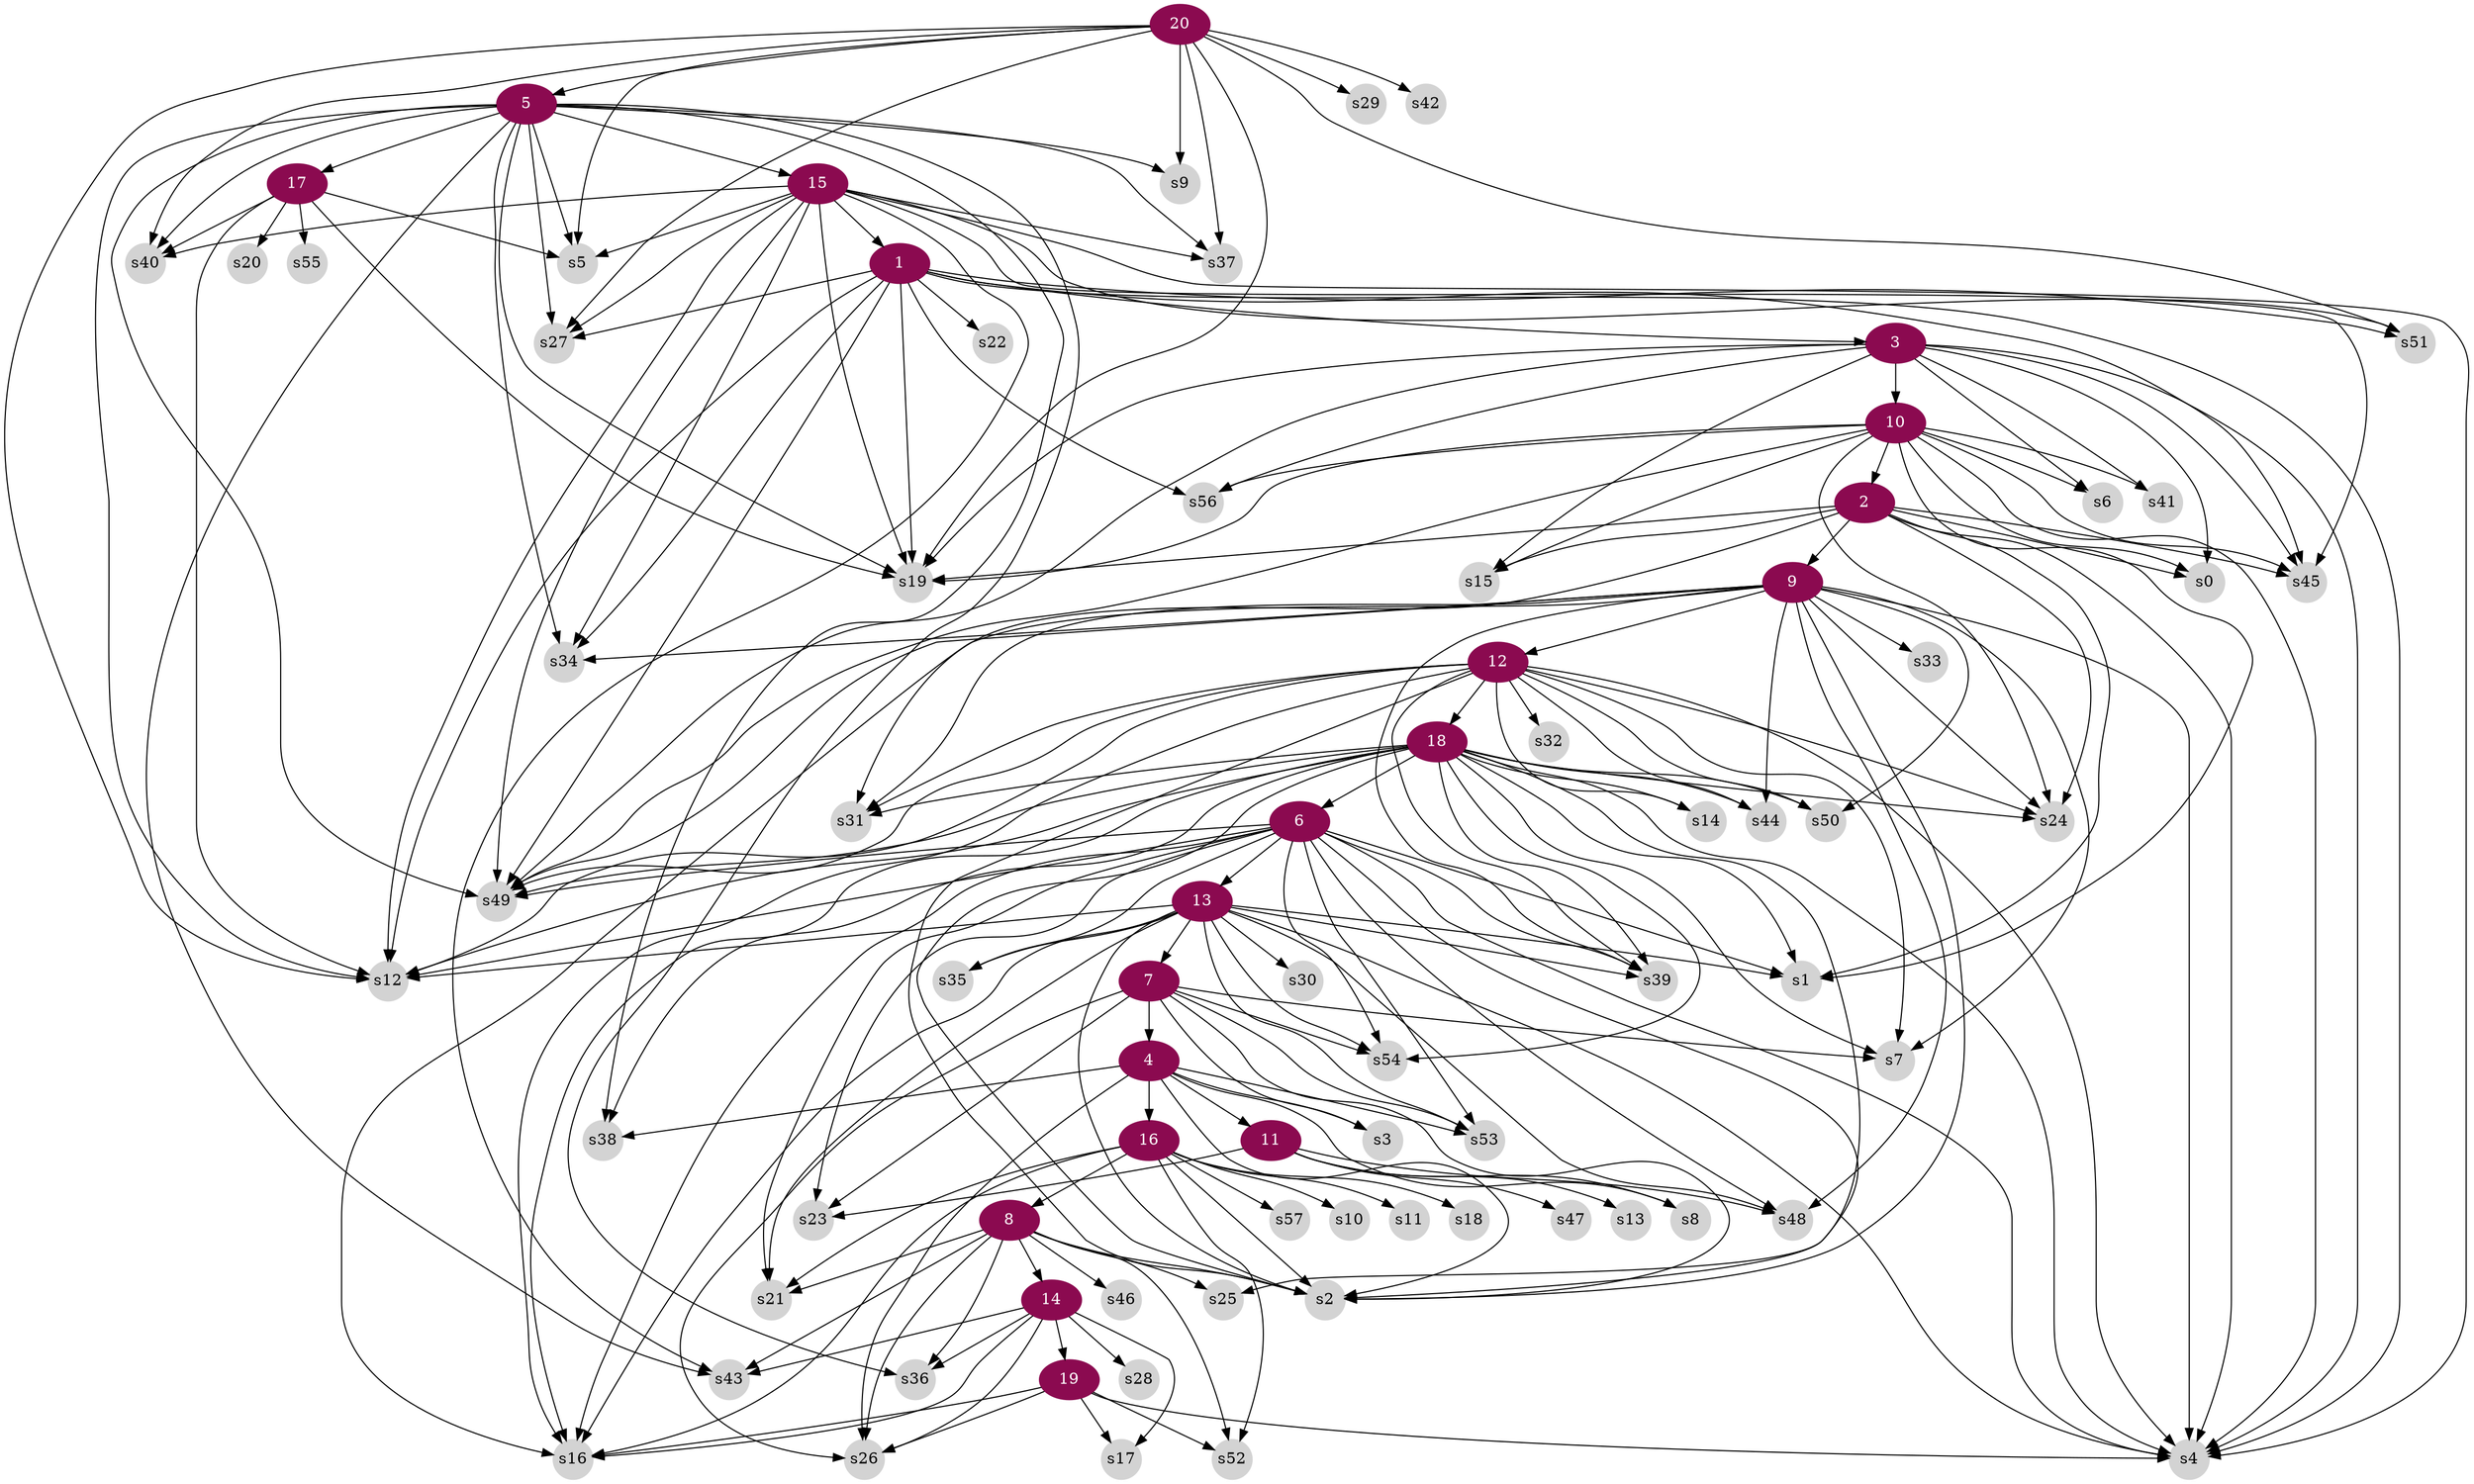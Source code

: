digraph g{
node [color=deeppink4, style=filled, fontcolor=white];	
15 -> 1;
10 -> 2;
1 -> 3;
7 -> 4;
20 -> 5;
18 -> 6;
13 -> 7;
16 -> 8;
2 -> 9;
3 -> 10;
4 -> 11;
9 -> 12;
6 -> 13;
8 -> 14;
5 -> 15;
4 -> 16;
5 -> 17;
12 -> 18;
14 -> 19;
node [color=lightgrey, style=filled, fontcolor=black, shape=circle, fixedsize=true];  
1 -> s4;
1 -> s12;
1 -> s19;
1 -> s22;
1 -> s27;
1 -> s34;
1 -> s45;
1 -> s49;
1 -> s51;
1 -> s56;
2 -> s0;
2 -> s1;
2 -> s4;
2 -> s15;
2 -> s19;
2 -> s24;
2 -> s31;
2 -> s45;
3 -> s0;
3 -> s4;
3 -> s6;
3 -> s15;
3 -> s19;
3 -> s41;
3 -> s45;
3 -> s49;
3 -> s56;
4 -> s2;
4 -> s3;
4 -> s8;
4 -> s26;
4 -> s38;
4 -> s53;
5 -> s5;
5 -> s9;
5 -> s12;
5 -> s19;
5 -> s27;
5 -> s34;
5 -> s36;
5 -> s37;
5 -> s38;
5 -> s40;
5 -> s43;
5 -> s49;
6 -> s1;
6 -> s2;
6 -> s4;
6 -> s12;
6 -> s16;
6 -> s21;
6 -> s23;
6 -> s35;
6 -> s39;
6 -> s48;
6 -> s49;
6 -> s53;
6 -> s54;
7 -> s2;
7 -> s3;
7 -> s7;
7 -> s23;
7 -> s26;
7 -> s53;
7 -> s54;
8 -> s2;
8 -> s21;
8 -> s25;
8 -> s26;
8 -> s36;
8 -> s43;
8 -> s46;
8 -> s52;
9 -> s2;
9 -> s4;
9 -> s7;
9 -> s16;
9 -> s24;
9 -> s31;
9 -> s33;
9 -> s34;
9 -> s39;
9 -> s44;
9 -> s48;
9 -> s49;
9 -> s50;
10 -> s0;
10 -> s1;
10 -> s4;
10 -> s6;
10 -> s15;
10 -> s19;
10 -> s24;
10 -> s41;
10 -> s45;
10 -> s49;
10 -> s56;
11 -> s8;
11 -> s13;
11 -> s23;
11 -> s47;
11 -> s48;
12 -> s2;
12 -> s4;
12 -> s7;
12 -> s12;
12 -> s14;
12 -> s16;
12 -> s24;
12 -> s31;
12 -> s32;
12 -> s39;
12 -> s44;
12 -> s49;
12 -> s50;
13 -> s1;
13 -> s2;
13 -> s4;
13 -> s12;
13 -> s16;
13 -> s21;
13 -> s30;
13 -> s35;
13 -> s39;
13 -> s48;
13 -> s53;
13 -> s54;
14 -> s16;
14 -> s17;
14 -> s26;
14 -> s28;
14 -> s36;
14 -> s43;
15 -> s4;
15 -> s5;
15 -> s12;
15 -> s19;
15 -> s27;
15 -> s34;
15 -> s37;
15 -> s40;
15 -> s43;
15 -> s45;
15 -> s49;
15 -> s51;
16 -> s2;
16 -> s10;
16 -> s11;
16 -> s16;
16 -> s18;
16 -> s21;
16 -> s52;
16 -> s57;
17 -> s5;
17 -> s12;
17 -> s19;
17 -> s20;
17 -> s40;
17 -> s55;
18 -> s1;
18 -> s2;
18 -> s4;
18 -> s7;
18 -> s12;
18 -> s14;
18 -> s16;
18 -> s24;
18 -> s25;
18 -> s31;
18 -> s38;
18 -> s39;
18 -> s44;
18 -> s49;
18 -> s50;
18 -> s54;
19 -> s4;
19 -> s16;
19 -> s17;
19 -> s26;
19 -> s52;
20 -> s5;
20 -> s9;
20 -> s12;
20 -> s19;
20 -> s27;
20 -> s29;
20 -> s37;
20 -> s40;
20 -> s42;
20 -> s51;
}
